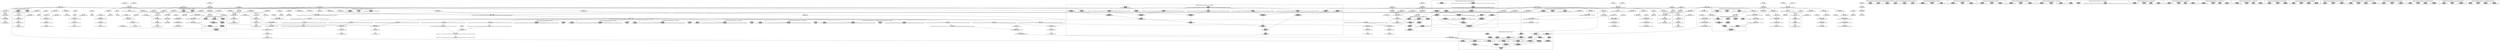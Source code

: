 digraph Document {
  node [shape=box,fixedsize=shape fontsize=10]
  1 [label="Name: Infinity\n(type (alias Infinity (struct Infinity)))", fillcolor=grey];
  2 [label="FunOverload: apply\n(fun 'apply' () (alias Infinity))", fillcolor=grey];
  3 [label="FunNode: apply\n(fun 'apply' () (alias Infinity))", fillcolor=grey];
  4 [label="Ref: Infinity\n(type (alias Infinity (struct Infinity)))", fillcolor=grey];
  5 [label="Name: apply\n(fun 'apply' () (alias Infinity))", fillcolor=grey];
  6 [label="FunOverload: is\n(fun 'is' ((alias Infinity)) (alias boolean))", fillcolor=grey];
  7 [label="FunNode: is\n(fun 'is' ((alias Infinity)) (alias boolean))", fillcolor=grey];
  8 [label="Ref: Infinity\n(type (alias Infinity (struct Infinity)))", fillcolor=grey];
  9 [label="Name: a\n(type (alias Infinity (struct Infinity)))", fillcolor=grey];
  10 [label="Ref: boolean\n(type (alias boolean (native boolean)))", fillcolor=grey];
  11 [label="Name: is\n(fun 'is' ((alias Infinity)) (alias boolean))", fillcolor=grey];
  12 [label="FunOverload: ==\n(fun '==' ((alias Infinity) (alias ref)) (alias boolean))", fillcolor=grey];
  13 [label="FunNode: ==\n(fun '==' ((alias Infinity) (alias ref)) (alias boolean))", fillcolor=grey];
  14 [label="Ref: Infinity\n(type (alias Infinity (struct Infinity)))", fillcolor=grey];
  15 [label="Name: a\n(alias Infinity (struct Infinity))", fillcolor=grey];
  16 [label="Ref: ref\n(type (alias ref (ref ?)))", fillcolor=grey];
  17 [label="Name: b\n(alias ref (ref ?))", fillcolor=grey];
  18 [label="Ref: boolean\n(type (alias boolean (native boolean)))", fillcolor=grey];
  19 [label="Name: ==\n(fun '==' ((alias Infinity) (alias ref)) (alias boolean))", fillcolor=grey];
  20 [label="FunOverload: !=\n(fun '!=' ((alias Infinity) (alias ref)) (alias boolean))", fillcolor=grey];
  21 [label="FunNode: !=\n(fun '!=' ((alias Infinity) (alias ref)) (alias boolean))", fillcolor=grey];
  22 [label="Ref: Infinity\n(type (alias Infinity (struct Infinity)))", fillcolor=grey];
  23 [label="Name: a\n(alias Infinity (struct Infinity))", fillcolor=grey];
  24 [label="Ref: ref\n(type (alias ref (ref ?)))", fillcolor=grey];
  25 [label="Name: b\n(alias ref (ref ?))", fillcolor=grey];
  26 [label="Ref: boolean\n(type (alias boolean (native boolean)))", fillcolor=grey];
  27 [label="Name: !=\n(fun '!=' ((alias Infinity) (alias ref)) (alias boolean))", fillcolor=grey];
  28 [label="Name: NDet\n(type (alias NDet (struct NDet)))", fillcolor=grey];
  29 [label="FunOverload: apply\n(fun 'apply' () (alias NDet))", fillcolor=grey];
  30 [label="FunNode: apply\n(fun 'apply' () (alias NDet))", fillcolor=grey];
  31 [label="Ref: NDet\n(type (alias NDet (struct NDet)))", fillcolor=grey];
  32 [label="Name: apply\n(fun 'apply' () (alias NDet))", fillcolor=grey];
  33 [label="FunOverload: is\n(fun 'is' ((alias NDet)) (alias boolean))", fillcolor=grey];
  34 [label="FunNode: is\n(fun 'is' ((alias NDet)) (alias boolean))", fillcolor=grey];
  35 [label="Ref: NDet\n(type (alias NDet (struct NDet)))", fillcolor=grey];
  36 [label="Name: a\n(type (alias NDet (struct NDet)))", fillcolor=grey];
  37 [label="Ref: boolean\n(type (alias boolean (native boolean)))", fillcolor=grey];
  38 [label="Name: is\n(fun 'is' ((alias NDet)) (alias boolean))", fillcolor=grey];
  39 [label="FunOverload: ==\n(fun '==' ((alias NDet) (alias ref)) (alias boolean))", fillcolor=grey];
  40 [label="FunNode: ==\n(fun '==' ((alias NDet) (alias ref)) (alias boolean))", fillcolor=grey];
  41 [label="Ref: NDet\n(type (alias NDet (struct NDet)))", fillcolor=grey];
  42 [label="Name: a\n(alias NDet (struct NDet))", fillcolor=grey];
  43 [label="Ref: ref\n(type (alias ref (ref ?)))", fillcolor=grey];
  44 [label="Name: b\n(alias ref (ref ?))", fillcolor=grey];
  45 [label="Ref: boolean\n(type (alias boolean (native boolean)))", fillcolor=grey];
  46 [label="Name: ==\n(fun '==' ((alias NDet) (alias ref)) (alias boolean))", fillcolor=grey];
  47 [label="FunOverload: !=\n(fun '!=' ((alias NDet) (alias ref)) (alias boolean))", fillcolor=grey];
  48 [label="FunNode: !=\n(fun '!=' ((alias NDet) (alias ref)) (alias boolean))", fillcolor=grey];
  49 [label="Ref: NDet\n(type (alias NDet (struct NDet)))", fillcolor=grey];
  50 [label="Name: a\n(alias NDet (struct NDet))", fillcolor=grey];
  51 [label="Ref: ref\n(type (alias ref (ref ?)))", fillcolor=grey];
  52 [label="Name: b\n(alias ref (ref ?))", fillcolor=grey];
  53 [label="Ref: boolean\n(type (alias boolean (native boolean)))", fillcolor=grey];
  54 [label="Name: !=\n(fun '!=' ((alias NDet) (alias ref)) (alias boolean))", fillcolor=grey];
  55 [label="Name: Real\n(type (alias Real (struct Real)))", fillcolor=grey];
  56 [label="FunOverload: sizeOf\n(fun 'sizeOf' () (alias i32))", fillcolor=grey];
  57 [label="FunNode: sizeOf\n(fun 'sizeOf' () (alias i32))", fillcolor=grey];
  58 [label="Ref: i32\n(type (alias i32 (native i32)))", fillcolor=grey];
  59 [label="Name: sizeOf\n(fun 'sizeOf' () (alias i32))", fillcolor=grey];
  60 [label="FunOverload: apply\n(fun 'apply' ((alias f32)) (alias Real))", fillcolor=grey];
  61 [label="FunNode: apply\n(fun 'apply' ((alias f32)) (alias Real))", fillcolor=grey];
  62 [label="Ref: f32\n(type (alias f32 (native f32)))", fillcolor=grey];
  63 [label="Name: number\n(alias f32 (native f32))", fillcolor=grey];
  64 [label="Ref: Real\n(type (alias Real (struct Real)))", fillcolor=grey];
  65 [label="Name: apply\n(fun 'apply' ((alias f32)) (alias Real))", fillcolor=grey];
  66 [label="FunOverload: fromPointer\n(fun 'fromPointer' ((union (alias i32) (alias u32))) (alias Real))", fillcolor=grey];
  67 [label="FunNode: fromPointer\n(fun 'fromPointer' ((union (alias i32) (alias u32))) (alias Real))", fillcolor=grey];
  68 [label="UnionTypeNode\n(type (union (alias i32 (native i32)) (alias u32 (native u32))))", fillcolor=grey];
  69 [label="Ref: i32\n(type (alias i32 (native i32)))", fillcolor=grey];
  70 [label="Ref: u32\n(type (alias u32 (native u32)))", fillcolor=grey];
  71 [label="Name: ptr\n(type (union (alias i32 (native i32)) (alias u32 (native u32))))", fillcolor=grey];
  72 [label="Ref: Real\n(type (alias Real (struct Real)))", fillcolor=grey];
  73 [label="Name: fromPointer\n(fun 'fromPointer' ((union (alias i32) (alias u32))) (alias Real))", fillcolor=grey];
  74 [label="FunOverload: get_number\n(fun 'get_number' ((alias Real)) (alias f32))", fillcolor=grey];
  75 [label="FunNode: get_number\n(fun 'get_number' ((alias Real)) (alias f32))", fillcolor=grey];
  76 [label="Ref: Real\n(type (alias Real (struct Real)))", fillcolor=grey];
  77 [label="Name: target\n(alias Real (struct Real))", fillcolor=grey];
  78 [label="Ref: f32\n(type (alias f32 (native f32)))", fillcolor=grey];
  79 [label="Name: get_number\n(fun 'get_number' ((alias Real)) (alias f32))", fillcolor=grey];
  80 [label="FunOverload: set_number\n(fun 'set_number' ((alias Real) (alias f32)) (alias void))", fillcolor=grey];
  81 [label="FunNode: set_number\n(fun 'set_number' ((alias Real) (alias f32)) (alias void))", fillcolor=grey];
  82 [label="Ref: Real\n(type (alias Real (struct Real)))", fillcolor=grey];
  83 [label="Name: target\n(alias Real (struct Real))", fillcolor=grey];
  84 [label="Ref: f32\n(type (alias f32 (native f32)))", fillcolor=grey];
  85 [label="Name: value\n(alias f32 (native f32))", fillcolor=grey];
  86 [label="Ref: void\n(type (alias void (void)))", fillcolor=grey];
  87 [label="Name: set_number\n(fun 'set_number' ((alias Real) (alias f32)) (alias void))", fillcolor=grey];
  88 [label="FunOverload: is\n(fun 'is' ((alias Real)) (alias boolean))", fillcolor=grey];
  89 [label="FunNode: is\n(fun 'is' ((alias Real)) (alias boolean))", fillcolor=grey];
  90 [label="Ref: Real\n(type (alias Real (struct Real)))", fillcolor=grey];
  91 [label="Name: a\n(type (alias Real (struct Real)))", fillcolor=grey];
  92 [label="Ref: boolean\n(type (alias boolean (native boolean)))", fillcolor=grey];
  93 [label="Name: is\n(fun 'is' ((alias Real)) (alias boolean))", fillcolor=grey];
  94 [label="Name: Natural\n(type (alias Natural (struct Natural)))", fillcolor=grey];
  95 [label="FunOverload: sizeOf\n(fun 'sizeOf' () (alias i32))", fillcolor=grey];
  96 [label="FunNode: sizeOf\n(fun 'sizeOf' () (alias i32))", fillcolor=grey];
  97 [label="Ref: i32\n(type (alias i32 (native i32)))", fillcolor=grey];
  98 [label="Name: sizeOf\n(fun 'sizeOf' () (alias i32))", fillcolor=grey];
  99 [label="FunOverload: apply\n(fun 'apply' ((alias i32)) (alias Natural))", fillcolor=grey];
  100 [label="FunNode: apply\n(fun 'apply' ((alias i32)) (alias Natural))", fillcolor=grey];
  101 [label="Ref: i32\n(type (alias i32 (native i32)))", fillcolor=grey];
  102 [label="Name: number\n(alias i32 (native i32))", fillcolor=grey];
  103 [label="Ref: Natural\n(type (alias Natural (struct Natural)))", fillcolor=grey];
  104 [label="Name: apply\n(fun 'apply' ((alias i32)) (alias Natural))", fillcolor=grey];
  105 [label="FunOverload: fromPointer\n(fun 'fromPointer' ((union (alias i32) (alias u32))) (alias Natural))", fillcolor=grey];
  106 [label="FunNode: fromPointer\n(fun 'fromPointer' ((union (alias i32) (alias u32))) (alias Natural))", fillcolor=grey];
  107 [label="UnionTypeNode\n(type (union (alias i32 (native i32)) (alias u32 (native u32))))", fillcolor=grey];
  108 [label="Ref: i32\n(type (alias i32 (native i32)))", fillcolor=grey];
  109 [label="Ref: u32\n(type (alias u32 (native u32)))", fillcolor=grey];
  110 [label="Name: ptr\n(type (union (alias i32 (native i32)) (alias u32 (native u32))))", fillcolor=grey];
  111 [label="Ref: Natural\n(type (alias Natural (struct Natural)))", fillcolor=grey];
  112 [label="Name: fromPointer\n(fun 'fromPointer' ((union (alias i32) (alias u32))) (alias Natural))", fillcolor=grey];
  113 [label="FunOverload: get_number\n(fun 'get_number' ((alias Natural)) (alias i32))", fillcolor=grey];
  114 [label="FunNode: get_number\n(fun 'get_number' ((alias Natural)) (alias i32))", fillcolor=grey];
  115 [label="Ref: Natural\n(type (alias Natural (struct Natural)))", fillcolor=grey];
  116 [label="Name: target\n(alias Natural (struct Natural))", fillcolor=grey];
  117 [label="Ref: i32\n(type (alias i32 (native i32)))", fillcolor=grey];
  118 [label="Name: get_number\n(fun 'get_number' ((alias Natural)) (alias i32))", fillcolor=grey];
  119 [label="FunOverload: set_number\n(fun 'set_number' ((alias Natural) (alias i32)) (alias void))", fillcolor=grey];
  120 [label="FunNode: set_number\n(fun 'set_number' ((alias Natural) (alias i32)) (alias void))", fillcolor=grey];
  121 [label="Ref: Natural\n(type (alias Natural (struct Natural)))", fillcolor=grey];
  122 [label="Name: target\n(alias Natural (struct Natural))", fillcolor=grey];
  123 [label="Ref: i32\n(type (alias i32 (native i32)))", fillcolor=grey];
  124 [label="Name: value\n(alias i32 (native i32))", fillcolor=grey];
  125 [label="Ref: void\n(type (alias void (void)))", fillcolor=grey];
  126 [label="Name: set_number\n(fun 'set_number' ((alias Natural) (alias i32)) (alias void))", fillcolor=grey];
  127 [label="FunOverload: is\n(fun 'is' ((alias Natural)) (alias boolean))", fillcolor=grey];
  128 [label="FunNode: is\n(fun 'is' ((alias Natural)) (alias boolean))", fillcolor=grey];
  129 [label="Ref: Natural\n(type (alias Natural (struct Natural)))", fillcolor=grey];
  130 [label="Name: a\n(type (alias Natural (struct Natural)))", fillcolor=grey];
  131 [label="Ref: boolean\n(type (alias boolean (native boolean)))", fillcolor=grey];
  132 [label="Name: is\n(fun 'is' ((alias Natural)) (alias boolean))", fillcolor=grey];
  133 [label="Name: Complex\n(type (alias Complex (struct Complex)))", fillcolor=grey];
  134 [label="FunOverload: sizeOf\n(fun 'sizeOf' () (alias i32))", fillcolor=grey];
  135 [label="FunNode: sizeOf\n(fun 'sizeOf' () (alias i32))", fillcolor=grey];
  136 [label="Ref: i32\n(type (alias i32 (native i32)))", fillcolor=grey];
  137 [label="Name: sizeOf\n(fun 'sizeOf' () (alias i32))", fillcolor=grey];
  138 [label="FunOverload: apply\n(fun 'apply' ((alias f32) (alias f32)) (alias Complex))", fillcolor=grey];
  139 [label="FunNode: apply\n(fun 'apply' ((alias f32) (alias f32)) (alias Complex))", fillcolor=grey];
  140 [label="Ref: f32\n(type (alias f32 (native f32)))", fillcolor=grey];
  141 [label="Name: real\n(alias f32 (native f32))", fillcolor=grey];
  142 [label="Ref: f32\n(type (alias f32 (native f32)))", fillcolor=grey];
  143 [label="Name: imaginary\n(alias f32 (native f32))", fillcolor=grey];
  144 [label="Ref: Complex\n(type (alias Complex (struct Complex)))", fillcolor=grey];
  145 [label="Name: apply\n(fun 'apply' ((alias f32) (alias f32)) (alias Complex))", fillcolor=grey];
  146 [label="FunOverload: fromPointer\n(fun 'fromPointer' ((union (alias i32) (alias u32))) (alias Complex))", fillcolor=grey];
  147 [label="FunNode: fromPointer\n(fun 'fromPointer' ((union (alias i32) (alias u32))) (alias Complex))", fillcolor=grey];
  148 [label="UnionTypeNode\n(type (union (alias i32 (native i32)) (alias u32 (native u32))))", fillcolor=grey];
  149 [label="Ref: i32\n(type (alias i32 (native i32)))", fillcolor=grey];
  150 [label="Ref: u32\n(type (alias u32 (native u32)))", fillcolor=grey];
  151 [label="Name: ptr\n(type (union (alias i32 (native i32)) (alias u32 (native u32))))", fillcolor=grey];
  152 [label="Ref: Complex\n(type (alias Complex (struct Complex)))", fillcolor=grey];
  153 [label="Name: fromPointer\n(fun 'fromPointer' ((union (alias i32) (alias u32))) (alias Complex))", fillcolor=grey];
  154 [label="FunOverload: get_real\n(fun 'get_real' ((alias Complex)) (alias f32))", fillcolor=grey];
  155 [label="FunNode: get_real\n(fun 'get_real' ((alias Complex)) (alias f32))", fillcolor=grey];
  156 [label="Ref: Complex\n(type (alias Complex (struct Complex)))", fillcolor=grey];
  157 [label="Name: target\n(alias Complex (struct Complex))", fillcolor=grey];
  158 [label="Ref: f32\n(type (alias f32 (native f32)))", fillcolor=grey];
  159 [label="Name: get_real\n(fun 'get_real' ((alias Complex)) (alias f32))", fillcolor=grey];
  160 [label="FunOverload: set_real\n(fun 'set_real' ((alias Complex) (alias f32)) (alias void))", fillcolor=grey];
  161 [label="FunNode: set_real\n(fun 'set_real' ((alias Complex) (alias f32)) (alias void))", fillcolor=grey];
  162 [label="Ref: Complex\n(type (alias Complex (struct Complex)))", fillcolor=grey];
  163 [label="Name: target\n(alias Complex (struct Complex))", fillcolor=grey];
  164 [label="Ref: f32\n(type (alias f32 (native f32)))", fillcolor=grey];
  165 [label="Name: value\n(alias f32 (native f32))", fillcolor=grey];
  166 [label="Ref: void\n(type (alias void (void)))", fillcolor=grey];
  167 [label="Name: set_real\n(fun 'set_real' ((alias Complex) (alias f32)) (alias void))", fillcolor=grey];
  168 [label="FunOverload: get_imaginary\n(fun 'get_imaginary' ((alias Complex)) (alias f32))", fillcolor=grey];
  169 [label="FunNode: get_imaginary\n(fun 'get_imaginary' ((alias Complex)) (alias f32))", fillcolor=grey];
  170 [label="Ref: Complex\n(type (alias Complex (struct Complex)))", fillcolor=grey];
  171 [label="Name: target\n(alias Complex (struct Complex))", fillcolor=grey];
  172 [label="Ref: f32\n(type (alias f32 (native f32)))", fillcolor=grey];
  173 [label="Name: get_imaginary\n(fun 'get_imaginary' ((alias Complex)) (alias f32))", fillcolor=grey];
  174 [label="FunOverload: set_imaginary\n(fun 'set_imaginary' ((alias Complex) (alias f32)) (alias void))", fillcolor=grey];
  175 [label="FunNode: set_imaginary\n(fun 'set_imaginary' ((alias Complex) (alias f32)) (alias void))", fillcolor=grey];
  176 [label="Ref: Complex\n(type (alias Complex (struct Complex)))", fillcolor=grey];
  177 [label="Name: target\n(alias Complex (struct Complex))", fillcolor=grey];
  178 [label="Ref: f32\n(type (alias f32 (native f32)))", fillcolor=grey];
  179 [label="Name: value\n(alias f32 (native f32))", fillcolor=grey];
  180 [label="Ref: void\n(type (alias void (void)))", fillcolor=grey];
  181 [label="Name: set_imaginary\n(fun 'set_imaginary' ((alias Complex) (alias f32)) (alias void))", fillcolor=grey];
  182 [label="FunOverload: is\n(fun 'is' ((alias Complex)) (alias boolean))", fillcolor=grey];
  183 [label="FunNode: is\n(fun 'is' ((alias Complex)) (alias boolean))", fillcolor=grey];
  184 [label="Ref: Complex\n(type (alias Complex (struct Complex)))", fillcolor=grey];
  185 [label="Name: a\n(type (alias Complex (struct Complex)))", fillcolor=grey];
  186 [label="Ref: boolean\n(type (alias boolean (native boolean)))", fillcolor=grey];
  187 [label="Name: is\n(fun 'is' ((alias Complex)) (alias boolean))", fillcolor=grey];
  188 [label="Name: Number\n(type (alias Number (union (alias Infinity (struct Infinity)) (alias NDet (struct NDet)) (alias Real (struct Real)) (alias Natural (struct Natural)) (alias Complex (struct Complex)))))", fillcolor=grey];
  189 [label="UnionTypeNode\n(type (union (alias Infinity (struct Infinity)) (alias NDet (struct NDet)) (alias Real (struct Real)) (alias Natural (struct Natural)) (alias Complex (struct Complex))))", fillcolor=grey];
  190 [label="Ref: Infinity\n(type (alias Infinity (struct Infinity)))", fillcolor=grey];
  191 [label="Ref: NDet\n(type (alias NDet (struct NDet)))", fillcolor=grey];
  192 [label="Ref: Real\n(type (alias Real (struct Real)))", fillcolor=grey];
  193 [label="Ref: Natural\n(type (alias Natural (struct Natural)))", fillcolor=grey];
  194 [label="Ref: Complex\n(type (alias Complex (struct Complex)))", fillcolor=grey];
  195 [label="FunOverload: is\n(fun 'is' ((alias Number)) (alias boolean))", fillcolor=grey];
  196 [label="FunNode: is\n(fun 'is' ((alias Number)) (alias boolean))", fillcolor=grey];
  197 [label="Ref: Number\n(type (alias Number (union (alias Infinity (struct Infinity)) (alias NDet (struct NDet)) (alias Real (struct Real)) (alias Natural (struct Natural)) (alias Complex (struct Complex)))))", fillcolor=grey];
  198 [label="Name: a\n(type (alias Number (union (alias Infinity (struct Infinity)) (alias NDet (struct NDet)) (alias Real (struct Real)) (alias Natural (struct Natural)) (alias Complex (struct Complex)))))", fillcolor=grey];
  199 [label="Ref: boolean\n(type (alias boolean (native boolean)))", fillcolor=grey];
  200 [label="Name: is\n(fun 'is' ((alias Number)) (alias boolean))", fillcolor=grey];
  201 [label="FunOverload: as\n(fun 'as' ((alias Infinity)) (alias Number))", fillcolor=grey];
  202 [label="FunNode: as\n(fun 'as' ((alias Infinity)) (alias Number))", fillcolor=grey];
  203 [label="Ref: Infinity\n(type (alias Infinity (struct Infinity)))", fillcolor=grey];
  204 [label="Name: a\n(alias Infinity (struct Infinity))", fillcolor=grey];
  205 [label="Ref: Number\n(type (alias Number (union (alias Infinity (struct Infinity)) (alias NDet (struct NDet)) (alias Real (struct Real)) (alias Natural (struct Natural)) (alias Complex (struct Complex)))))", fillcolor=grey];
  206 [label="Name: as\n(fun 'as' ((alias Infinity)) (alias Number))", fillcolor=grey];
  207 [label="FunOverload: as\n(fun 'as' ((alias NDet)) (alias Number))", fillcolor=grey];
  208 [label="FunNode: as\n(fun 'as' ((alias NDet)) (alias Number))", fillcolor=grey];
  209 [label="Ref: NDet\n(type (alias NDet (struct NDet)))", fillcolor=grey];
  210 [label="Name: a\n(alias NDet (struct NDet))", fillcolor=grey];
  211 [label="Ref: Number\n(type (alias Number (union (alias Infinity (struct Infinity)) (alias NDet (struct NDet)) (alias Real (struct Real)) (alias Natural (struct Natural)) (alias Complex (struct Complex)))))", fillcolor=grey];
  212 [label="Name: as\n(fun 'as' ((alias NDet)) (alias Number))", fillcolor=grey];
  213 [label="FunOverload: as\n(fun 'as' ((alias Real)) (alias Number))", fillcolor=grey];
  214 [label="FunNode: as\n(fun 'as' ((alias Real)) (alias Number))", fillcolor=grey];
  215 [label="Ref: Real\n(type (alias Real (struct Real)))", fillcolor=grey];
  216 [label="Name: a\n(alias Real (struct Real))", fillcolor=grey];
  217 [label="Ref: Number\n(type (alias Number (union (alias Infinity (struct Infinity)) (alias NDet (struct NDet)) (alias Real (struct Real)) (alias Natural (struct Natural)) (alias Complex (struct Complex)))))", fillcolor=grey];
  218 [label="Name: as\n(fun 'as' ((alias Real)) (alias Number))", fillcolor=grey];
  219 [label="FunOverload: as\n(fun 'as' ((alias Natural)) (alias Number))", fillcolor=grey];
  220 [label="FunNode: as\n(fun 'as' ((alias Natural)) (alias Number))", fillcolor=grey];
  221 [label="Ref: Natural\n(type (alias Natural (struct Natural)))", fillcolor=grey];
  222 [label="Name: a\n(alias Natural (struct Natural))", fillcolor=grey];
  223 [label="Ref: Number\n(type (alias Number (union (alias Infinity (struct Infinity)) (alias NDet (struct NDet)) (alias Real (struct Real)) (alias Natural (struct Natural)) (alias Complex (struct Complex)))))", fillcolor=grey];
  224 [label="Name: as\n(fun 'as' ((alias Natural)) (alias Number))", fillcolor=grey];
  225 [label="FunOverload: as\n(fun 'as' ((alias Complex)) (alias Number))", fillcolor=grey];
  226 [label="FunNode: as\n(fun 'as' ((alias Complex)) (alias Number))", fillcolor=grey];
  227 [label="Ref: Complex\n(type (alias Complex (struct Complex)))", fillcolor=grey];
  228 [label="Name: a\n(alias Complex (struct Complex))", fillcolor=grey];
  229 [label="Ref: Number\n(type (alias Number (union (alias Infinity (struct Infinity)) (alias NDet (struct NDet)) (alias Real (struct Real)) (alias Natural (struct Natural)) (alias Complex (struct Complex)))))", fillcolor=grey];
  230 [label="Name: as\n(fun 'as' ((alias Complex)) (alias Number))", fillcolor=grey];
  231 [label="FunOverload: as\n(intersection (fun 'as' ((union (alias Infinity) (alias NDet) (alias Real) (alias Natural) (alias Complex))) (alias Number)) (fun 'as' ((alias Number)) (alias ref)))", fillcolor=grey];
  232 [label="FunNode: as\n(fun 'as' ((union (alias Infinity) (alias NDet) (alias Real) (alias Natural) (alias Complex))) (alias Number))", fillcolor=grey];
  233 [label="UnionTypeNode\n(type (union (alias Infinity (struct Infinity)) (alias NDet (struct NDet)) (alias Real (struct Real)) (alias Natural (struct Natural)) (alias Complex (struct Complex))))", fillcolor=grey];
  234 [label="Ref: Infinity\n(type (alias Infinity (struct Infinity)))", fillcolor=grey];
  235 [label="Ref: NDet\n(type (alias NDet (struct NDet)))", fillcolor=grey];
  236 [label="Ref: Real\n(type (alias Real (struct Real)))", fillcolor=grey];
  237 [label="Ref: Natural\n(type (alias Natural (struct Natural)))", fillcolor=grey];
  238 [label="Ref: Complex\n(type (alias Complex (struct Complex)))", fillcolor=grey];
  239 [label="Name: a\n(union (alias Infinity (struct Infinity)) (alias NDet (struct NDet)) (alias Real (struct Real)) (alias Natural (struct Natural)) (alias Complex (struct Complex)))", fillcolor=grey];
  240 [label="Ref: Number\n(type (alias Number (union (alias Infinity (struct Infinity)) (alias NDet (struct NDet)) (alias Real (struct Real)) (alias Natural (struct Natural)) (alias Complex (struct Complex)))))", fillcolor=grey];
  241 [label="FunNode: as\n(fun 'as' ((alias Number)) (alias ref))", fillcolor=grey];
  242 [label="Ref: Number\n(type (alias Number (union (alias Infinity (struct Infinity)) (alias NDet (struct NDet)) (alias Real (struct Real)) (alias Natural (struct Natural)) (alias Complex (struct Complex)))))", fillcolor=grey];
  243 [label="Name: a\n(type (alias Number (union (alias Infinity (struct Infinity)) (alias NDet (struct NDet)) (alias Real (struct Real)) (alias Natural (struct Natural)) (alias Complex (struct Complex)))))", fillcolor=grey];
  244 [label="Ref: ref\n(type (alias ref (ref ?)))", fillcolor=grey];
  245 [label="Name: as\n(intersection (fun 'as' ((union (alias Infinity) (alias NDet) (alias Real) (alias Natural) (alias Complex))) (alias Number)) (fun 'as' ((alias Number)) (alias ref)))", fillcolor=grey];
  246 [label="FunOverload: isComplex\n(fun 'isComplex' ((alias Number)) (alias boolean))", fillcolor=grey];
  247 [label="FunNode: isComplex\n(fun 'isComplex' ((alias Number)) (alias boolean))", fillcolor=grey];
  248 [label="Ref: Number\n(type (alias Number (union (alias Infinity (struct Infinity)) (alias NDet (struct NDet)) (alias Real (struct Real)) (alias Natural (struct Natural)) (alias Complex (struct Complex)))))", fillcolor=grey];
  249 [label="Name: number\n(type (alias Number (union (alias Infinity (struct Infinity)) (alias NDet (struct NDet)) (alias Real (struct Real)) (alias Natural (struct Natural)) (alias Complex (struct Complex)))))", fillcolor=grey];
  250 [label="Ref: boolean\n(type (alias boolean (native boolean)))", fillcolor=grey];
  251 [label="Name: isComplex\n(fun 'isComplex' ((alias Number)) (alias boolean))", fillcolor=grey];
  252 [label="FunOverload: main\n(fun 'main' () (alias void))", fillcolor=grey];
  253 [label="FunNode: main\n(fun 'main' () (alias void))", fillcolor=grey];
  254 [label="Ref: void\n(type (alias void (void)))", fillcolor=grey];
  255 [label="Name: main\n(fun 'main' () (alias void))", fillcolor=grey];
  subgraph cluster0 {
    node [style=filled, fillcolor=grey];
    256 [label="Int: 1\n(alias i32 (native i32))", fillcolor=grey];
    257 [label="Ref: i32\n(type (alias i32 (native i32)))", fillcolor=grey];
  label = "test/fixtures/types/structTypes.ro::sizeOf()";
}
  subgraph cluster1 {
    node [style=filled, fillcolor=grey];
    258 [label="Int: 1\n(alias i32 (native i32))", fillcolor=grey];
    259 [label="Ref: i32\n(type (alias i32 (native i32)))", fillcolor=grey];
  label = "test/fixtures/types/structTypes.ro::sizeOf_3()";
}
  subgraph cluster2 {
    node [style=filled, fillcolor=grey];
    260 [label="Int: 1\n(alias i32 (native i32))", fillcolor=grey];
    261 [label="Ref: i32\n(type (alias i32 (native i32)))", fillcolor=grey];
  label = "test/fixtures/types/structTypes.ro::sizeOf_6()";
}
  subgraph cluster3 {
    node [style=filled, fillcolor=grey];
    262 [label="BlockNode\n(void)", fillcolor=grey];
    263 [label="FunctionCallNode\n(alias boolean (native boolean))", fillcolor=grey];
    264 [label="Ref: isComplex\n(fun 'isComplex' ((alias Number)) (alias boolean))", fillcolor=grey];
    265 [label="Ref: Infinity\n(alias Infinity (struct Infinity))", fillcolor=grey];
    266 [label="FunctionCallNode\n(alias boolean (native boolean))", fillcolor=grey];
    267 [label="Ref: isComplex\n(fun 'isComplex' ((alias Number)) (alias boolean))", fillcolor=grey];
    268 [label="FunctionCallNode\n(alias Real (struct Real))", fillcolor=grey];
    269 [label="MemberNode\n(fun 'apply' ((alias f32)) (alias Real))", fillcolor=grey];
    270 [label="Ref: Real\n(type (alias Real (struct Real)))", fillcolor=grey];
    271 [label="Float: 0.00000\n(alias f32 (native f32))", fillcolor=grey];
    272 [label="FunctionCallNode\n(alias boolean (native boolean))", fillcolor=grey];
    273 [label="Ref: isComplex\n(fun 'isComplex' ((alias Number)) (alias boolean))", fillcolor=grey];
    274 [label="FunctionCallNode\n(alias Natural (struct Natural))", fillcolor=grey];
    275 [label="MemberNode\n(fun 'apply' ((alias i32)) (alias Natural))", fillcolor=grey];
    276 [label="Ref: Natural\n(type (alias Natural (struct Natural)))", fillcolor=grey];
    277 [label="Int: 123\n(alias i32 (native i32))", fillcolor=grey];
    278 [label="FunctionCallNode\n(alias boolean (native boolean))", fillcolor=grey];
    279 [label="Ref: isComplex\n(fun 'isComplex' ((alias Number)) (alias boolean))", fillcolor=grey];
    280 [label="FunctionCallNode\n(alias Complex (struct Complex))", fillcolor=grey];
    281 [label="MemberNode\n(fun 'apply' ((alias f32) (alias f32)) (alias Complex))", fillcolor=grey];
    282 [label="Ref: Complex\n(type (alias Complex (struct Complex)))", fillcolor=grey];
    283 [label="Float: 0.00000\n(alias f32 (native f32))", fillcolor=grey];
    284 [label="Float: 99.10000\n(alias f32 (native f32))", fillcolor=grey];
    285 [label="Ref: void\n(type (alias void (void)))", fillcolor=grey];
    263 -> 262[taillabel="" labeldistance="1" fontname="times  italic" fontsize = 10 color="black" ];
    264 -> 263[taillabel="" labeldistance="1" fontname="times  italic" fontsize = 10 color="black" ];
    265 -> 263[taillabel="" labeldistance="1" fontname="times  italic" fontsize = 10 color="black" ];
    266 -> 262[taillabel="" labeldistance="1" fontname="times  italic" fontsize = 10 color="black" ];
    267 -> 266[taillabel="" labeldistance="1" fontname="times  italic" fontsize = 10 color="black" ];
    268 -> 266[taillabel="" labeldistance="1" fontname="times  italic" fontsize = 10 color="black" ];
    269 -> 268[taillabel="" labeldistance="1" fontname="times  italic" fontsize = 10 color="black" ];
    270 -> 269[taillabel="" labeldistance="1" fontname="times  italic" fontsize = 10 color="black" ];
    271 -> 268[taillabel="" labeldistance="1" fontname="times  italic" fontsize = 10 color="black" ];
    272 -> 262[taillabel="" labeldistance="1" fontname="times  italic" fontsize = 10 color="black" ];
    273 -> 272[taillabel="" labeldistance="1" fontname="times  italic" fontsize = 10 color="black" ];
    274 -> 272[taillabel="" labeldistance="1" fontname="times  italic" fontsize = 10 color="black" ];
    275 -> 274[taillabel="" labeldistance="1" fontname="times  italic" fontsize = 10 color="black" ];
    276 -> 275[taillabel="" labeldistance="1" fontname="times  italic" fontsize = 10 color="black" ];
    277 -> 274[taillabel="" labeldistance="1" fontname="times  italic" fontsize = 10 color="black" ];
    278 -> 262[taillabel="" labeldistance="1" fontname="times  italic" fontsize = 10 color="black" ];
    279 -> 278[taillabel="" labeldistance="1" fontname="times  italic" fontsize = 10 color="black" ];
    280 -> 278[taillabel="" labeldistance="1" fontname="times  italic" fontsize = 10 color="black" ];
    281 -> 280[taillabel="" labeldistance="1" fontname="times  italic" fontsize = 10 color="black" ];
    282 -> 281[taillabel="" labeldistance="1" fontname="times  italic" fontsize = 10 color="black" ];
    283 -> 280[taillabel="" labeldistance="1" fontname="times  italic" fontsize = 10 color="black" ];
    284 -> 280[taillabel="" labeldistance="1" fontname="times  italic" fontsize = 10 color="black" ];
  label = "test/fixtures/types/structTypes.ro::main()";
}
  subgraph cluster4 {
    node [style=filled, fillcolor=grey];
    2 -> 5[taillabel="" labeldistance="1" fontname="times  italic" fontsize = 10 color="black" ];
    3 -> 2[taillabel="" labeldistance="1" fontname="times  italic" fontsize = 10 color="black" ];
  label = "expression";
}
  subgraph cluster5 {
    node [style=filled, fillcolor=grey];
    286 [label="WasmExpressionNode\n(void)", fillcolor=grey];
    287 [label="Ref: Infinity\n(type (alias Infinity (struct Infinity)))", fillcolor=grey];
  label = "test/fixtures/types/structTypes.ro::apply()";
}
  subgraph cluster6 {
    node [style=filled, fillcolor=grey];
    60 -> 65[taillabel="" labeldistance="1" fontname="times  italic" fontsize = 10 color="black" ];
    61 -> 60[taillabel="" labeldistance="1" fontname="times  italic" fontsize = 10 color="black" ];
  label = "expression";
}
  subgraph cluster7 {
    node [style=filled, fillcolor=grey];
    288 [label="Name: number\n(alias f32 (native f32))", fillcolor=grey];
    289 [label="FunctionCallNode\n(alias Real (struct Real))", fillcolor=grey];
    290 [label="Ref: fromPointer\n(fun 'fromPointer' ((union (alias i32) (alias u32))) (alias Real))", fillcolor=grey];
    291 [label="FunctionCallNode\n(alias i32 (native i32))", fillcolor=grey];
    292 [label="Ref: system::memory::malloc\n(fun 'malloc' ((alias i32)) (alias i32))", fillcolor=grey];
    293 [label="FunctionCallNode\n(alias i32 (native i32))", fillcolor=grey];
    294 [label="Ref: sizeOf\n(fun 'sizeOf' () (alias i32))", fillcolor=grey];
    295 [label="Ref: Real\n(type (alias Real (struct Real)))", fillcolor=grey];
    290 -> 289[taillabel="" labeldistance="1" fontname="times  italic" fontsize = 10 color="black" ];
    291 -> 289[taillabel="" labeldistance="1" fontname="times  italic" fontsize = 10 color="black" ];
    292 -> 291[taillabel="" labeldistance="1" fontname="times  italic" fontsize = 10 color="black" ];
    293 -> 291[taillabel="" labeldistance="1" fontname="times  italic" fontsize = 10 color="black" ];
    294 -> 293[taillabel="" labeldistance="1" fontname="times  italic" fontsize = 10 color="black" ];
  label = "test/fixtures/types/structTypes.ro::apply_4(f32)";
}
  subgraph cluster8 {
    node [style=filled, fillcolor=grey];
    296 [label="Name: ptr\n(type (union (alias i32 (native i32)) (alias u32 (native u32))))", fillcolor=grey];
    297 [label="WasmExpressionNode\n(void)", fillcolor=grey];
    298 [label="Ref: Real\n(type (alias Real (struct Real)))", fillcolor=grey];
  label = "test/fixtures/types/structTypes.ro::fromPointer_1(i32 | u32)";
}
  subgraph cluster9 {
    node [style=filled, fillcolor=grey];
    99 -> 104[taillabel="" labeldistance="1" fontname="times  italic" fontsize = 10 color="black" ];
    100 -> 99[taillabel="" labeldistance="1" fontname="times  italic" fontsize = 10 color="black" ];
  label = "expression";
}
  subgraph cluster10 {
    node [style=filled, fillcolor=grey];
    299 [label="Name: number\n(alias i32 (native i32))", fillcolor=grey];
    300 [label="FunctionCallNode\n(alias Natural (struct Natural))", fillcolor=grey];
    301 [label="Ref: fromPointer\n(fun 'fromPointer' ((union (alias i32) (alias u32))) (alias Natural))", fillcolor=grey];
    302 [label="FunctionCallNode\n(alias i32 (native i32))", fillcolor=grey];
    303 [label="Ref: system::memory::malloc\n(fun 'malloc' ((alias i32)) (alias i32))", fillcolor=grey];
    304 [label="FunctionCallNode\n(alias i32 (native i32))", fillcolor=grey];
    305 [label="Ref: sizeOf\n(fun 'sizeOf' () (alias i32))", fillcolor=grey];
    306 [label="Ref: Natural\n(type (alias Natural (struct Natural)))", fillcolor=grey];
    301 -> 300[taillabel="" labeldistance="1" fontname="times  italic" fontsize = 10 color="black" ];
    302 -> 300[taillabel="" labeldistance="1" fontname="times  italic" fontsize = 10 color="black" ];
    303 -> 302[taillabel="" labeldistance="1" fontname="times  italic" fontsize = 10 color="black" ];
    304 -> 302[taillabel="" labeldistance="1" fontname="times  italic" fontsize = 10 color="black" ];
    305 -> 304[taillabel="" labeldistance="1" fontname="times  italic" fontsize = 10 color="black" ];
  label = "test/fixtures/types/structTypes.ro::apply_6(i32)";
}
  subgraph cluster11 {
    node [style=filled, fillcolor=grey];
    307 [label="Name: ptr\n(type (union (alias i32 (native i32)) (alias u32 (native u32))))", fillcolor=grey];
    308 [label="WasmExpressionNode\n(void)", fillcolor=grey];
    309 [label="Ref: Natural\n(type (alias Natural (struct Natural)))", fillcolor=grey];
  label = "test/fixtures/types/structTypes.ro::fromPointer_4(i32 | u32)";
}
  subgraph cluster12 {
    node [style=filled, fillcolor=grey];
    138 -> 145[taillabel="" labeldistance="1" fontname="times  italic" fontsize = 10 color="black" ];
    139 -> 138[taillabel="" labeldistance="1" fontname="times  italic" fontsize = 10 color="black" ];
  label = "expression";
}
  subgraph cluster13 {
    node [style=filled, fillcolor=grey];
    310 [label="Name: real\n(alias f32 (native f32))", fillcolor=grey];
    311 [label="Name: imaginary\n(alias f32 (native f32))", fillcolor=grey];
    312 [label="FunctionCallNode\n(alias Complex (struct Complex))", fillcolor=grey];
    313 [label="Ref: fromPointer\n(fun 'fromPointer' ((union (alias i32) (alias u32))) (alias Complex))", fillcolor=grey];
    314 [label="FunctionCallNode\n(alias i32 (native i32))", fillcolor=grey];
    315 [label="Ref: system::memory::malloc\n(fun 'malloc' ((alias i32)) (alias i32))", fillcolor=grey];
    316 [label="FunctionCallNode\n(alias i32 (native i32))", fillcolor=grey];
    317 [label="Ref: sizeOf\n(fun 'sizeOf' () (alias i32))", fillcolor=grey];
    318 [label="Ref: Complex\n(type (alias Complex (struct Complex)))", fillcolor=grey];
    313 -> 312[taillabel="" labeldistance="1" fontname="times  italic" fontsize = 10 color="black" ];
    314 -> 312[taillabel="" labeldistance="1" fontname="times  italic" fontsize = 10 color="black" ];
    315 -> 314[taillabel="" labeldistance="1" fontname="times  italic" fontsize = 10 color="black" ];
    316 -> 314[taillabel="" labeldistance="1" fontname="times  italic" fontsize = 10 color="black" ];
    317 -> 316[taillabel="" labeldistance="1" fontname="times  italic" fontsize = 10 color="black" ];
  label = "test/fixtures/types/structTypes.ro::apply_8(f32,f32)";
}
  subgraph cluster14 {
    node [style=filled, fillcolor=grey];
    319 [label="Name: ptr\n(type (union (alias i32 (native i32)) (alias u32 (native u32))))", fillcolor=grey];
    320 [label="WasmExpressionNode\n(void)", fillcolor=grey];
    321 [label="Ref: Complex\n(type (alias Complex (struct Complex)))", fillcolor=grey];
  label = "test/fixtures/types/structTypes.ro::fromPointer_7(i32 | u32)";
}
  subgraph cluster15 {
    node [style=filled, fillcolor=grey];
    322 [label="Name: a\n(type (alias Number (union (alias Infinity (struct Infinity)) (alias NDet (struct NDet)) (alias Real (struct Real)) (alias Natural (struct Natural)) (alias Complex (struct Complex)))))", fillcolor=grey];
    323 [label="BlockNode\n(alias boolean (native boolean))", fillcolor=grey];
    324 [label="BinOp: '||'\n(alias boolean (native boolean))", fillcolor=grey];
    325 [label="BinOp: '||'\n(alias boolean (native boolean))", fillcolor=grey];
    326 [label="BinOp: '||'\n(alias boolean (native boolean))", fillcolor=grey];
    327 [label="BinOp: '||'\n(alias boolean (native boolean))", fillcolor=grey];
    328 [label="IsExpressionNodeis\n(alias boolean (native boolean))", fillcolor=grey];
    329 [label="Ref: a\n(alias Number (union (alias Infinity (struct Infinity)) (alias NDet (struct NDet)) (alias Real (struct Real)) (alias Natural (struct Natural)) (alias Complex (struct Complex))))", fillcolor=grey];
    330 [label="Ref: Infinity\n(type (alias Infinity (struct Infinity)))", fillcolor=grey];
    331 [label="IsExpressionNodeis\n(alias boolean (native boolean))", fillcolor=grey];
    332 [label="Ref: a\n(alias Number (union (alias Infinity (struct Infinity)) (alias NDet (struct NDet)) (alias Real (struct Real)) (alias Natural (struct Natural)) (alias Complex (struct Complex))))", fillcolor=grey];
    333 [label="Ref: NDet\n(type (alias NDet (struct NDet)))", fillcolor=grey];
    334 [label="IsExpressionNodeis\n(alias boolean (native boolean))", fillcolor=grey];
    335 [label="Ref: a\n(alias Number (union (alias Infinity (struct Infinity)) (alias NDet (struct NDet)) (alias Real (struct Real)) (alias Natural (struct Natural)) (alias Complex (struct Complex))))", fillcolor=grey];
    336 [label="Ref: Real\n(type (alias Real (struct Real)))", fillcolor=grey];
    337 [label="IsExpressionNodeis\n(alias boolean (native boolean))", fillcolor=grey];
    338 [label="Ref: a\n(alias Number (union (alias Infinity (struct Infinity)) (alias NDet (struct NDet)) (alias Real (struct Real)) (alias Natural (struct Natural)) (alias Complex (struct Complex))))", fillcolor=grey];
    339 [label="Ref: Natural\n(type (alias Natural (struct Natural)))", fillcolor=grey];
    340 [label="IsExpressionNodeis\n(alias boolean (native boolean))", fillcolor=grey];
    341 [label="Ref: a\n(alias Number (union (alias Infinity (struct Infinity)) (alias NDet (struct NDet)) (alias Real (struct Real)) (alias Natural (struct Natural)) (alias Complex (struct Complex))))", fillcolor=grey];
    342 [label="Ref: Complex\n(type (alias Complex (struct Complex)))", fillcolor=grey];
    343 [label="Ref: boolean\n(type (alias boolean (native boolean)))", fillcolor=grey];
    322 -> 329[taillabel="" labeldistance="1" fontname="times  italic" fontsize = 10 color="black" ];
    322 -> 332[taillabel="" labeldistance="1" fontname="times  italic" fontsize = 10 color="black" ];
    322 -> 335[taillabel="" labeldistance="1" fontname="times  italic" fontsize = 10 color="black" ];
    322 -> 338[taillabel="" labeldistance="1" fontname="times  italic" fontsize = 10 color="black" ];
    322 -> 341[taillabel="" labeldistance="1" fontname="times  italic" fontsize = 10 color="black" ];
    324 -> 323[taillabel="" labeldistance="1" fontname="times  italic" fontsize = 10 color="black" ];
    325 -> 324[taillabel="" labeldistance="1" fontname="times  italic" fontsize = 10 color="black" ];
    326 -> 325[taillabel="" labeldistance="1" fontname="times  italic" fontsize = 10 color="black" ];
    327 -> 326[taillabel="" labeldistance="1" fontname="times  italic" fontsize = 10 color="black" ];
    328 -> 327[taillabel="" labeldistance="1" fontname="times  italic" fontsize = 10 color="black" ];
    329 -> 328[taillabel="" labeldistance="1" fontname="times  italic" fontsize = 10 color="black" ];
    330 -> 328[taillabel="" labeldistance="1" fontname="times  italic" fontsize = 10 color="black" ];
    331 -> 327[taillabel="" labeldistance="1" fontname="times  italic" fontsize = 10 color="black" ];
    332 -> 331[taillabel="" labeldistance="1" fontname="times  italic" fontsize = 10 color="black" ];
    333 -> 331[taillabel="" labeldistance="1" fontname="times  italic" fontsize = 10 color="black" ];
    334 -> 326[taillabel="" labeldistance="1" fontname="times  italic" fontsize = 10 color="black" ];
    335 -> 334[taillabel="" labeldistance="1" fontname="times  italic" fontsize = 10 color="black" ];
    336 -> 334[taillabel="" labeldistance="1" fontname="times  italic" fontsize = 10 color="black" ];
    337 -> 325[taillabel="" labeldistance="1" fontname="times  italic" fontsize = 10 color="black" ];
    338 -> 337[taillabel="" labeldistance="1" fontname="times  italic" fontsize = 10 color="black" ];
    339 -> 337[taillabel="" labeldistance="1" fontname="times  italic" fontsize = 10 color="black" ];
    340 -> 324[taillabel="" labeldistance="1" fontname="times  italic" fontsize = 10 color="black" ];
    341 -> 340[taillabel="" labeldistance="1" fontname="times  italic" fontsize = 10 color="black" ];
    342 -> 340[taillabel="" labeldistance="1" fontname="times  italic" fontsize = 10 color="black" ];
  label = "test/fixtures/types/structTypes.ro::is_10(Number)";
}
  subgraph cluster16 {
    node [style=filled, fillcolor=grey];
    6 -> 11[taillabel="" labeldistance="1" fontname="times  italic" fontsize = 10 color="black" ];
    7 -> 6[taillabel="" labeldistance="1" fontname="times  italic" fontsize = 10 color="black" ];
    9 -> 7[taillabel="" labeldistance="1" fontname="times  italic" fontsize = 10 color="black" ];
  label = "expression";
}
  subgraph cluster17 {
    node [style=filled, fillcolor=grey];
    344 [label="Name: a\n(type (alias Infinity (struct Infinity)))", fillcolor=grey];
    345 [label="WasmExpressionNode\n(void)", fillcolor=grey];
    346 [label="Ref: boolean\n(type (alias boolean (native boolean)))", fillcolor=grey];
  label = "test/fixtures/types/structTypes.ro::is(Infinity)";
}
  subgraph cluster18 {
    node [style=filled, fillcolor=grey];
    33 -> 38[taillabel="" labeldistance="1" fontname="times  italic" fontsize = 10 color="black" ];
    34 -> 33[taillabel="" labeldistance="1" fontname="times  italic" fontsize = 10 color="black" ];
    36 -> 34[taillabel="" labeldistance="1" fontname="times  italic" fontsize = 10 color="black" ];
  label = "expression";
}
  subgraph cluster19 {
    node [style=filled, fillcolor=grey];
    347 [label="Name: a\n(type (alias NDet (struct NDet)))", fillcolor=grey];
    348 [label="WasmExpressionNode\n(void)", fillcolor=grey];
    349 [label="Ref: boolean\n(type (alias boolean (native boolean)))", fillcolor=grey];
  label = "test/fixtures/types/structTypes.ro::is_2(NDet)";
}
  subgraph cluster20 {
    node [style=filled, fillcolor=grey];
    88 -> 93[taillabel="" labeldistance="1" fontname="times  italic" fontsize = 10 color="black" ];
    89 -> 88[taillabel="" labeldistance="1" fontname="times  italic" fontsize = 10 color="black" ];
    91 -> 89[taillabel="" labeldistance="1" fontname="times  italic" fontsize = 10 color="black" ];
  label = "expression";
}
  subgraph cluster21 {
    node [style=filled, fillcolor=grey];
    350 [label="Name: a\n(type (alias Real (struct Real)))", fillcolor=grey];
    351 [label="WasmExpressionNode\n(void)", fillcolor=grey];
    352 [label="Ref: boolean\n(type (alias boolean (native boolean)))", fillcolor=grey];
  label = "test/fixtures/types/structTypes.ro::is_4(Real)";
}
  subgraph cluster22 {
    node [style=filled, fillcolor=grey];
    127 -> 132[taillabel="" labeldistance="1" fontname="times  italic" fontsize = 10 color="black" ];
    128 -> 127[taillabel="" labeldistance="1" fontname="times  italic" fontsize = 10 color="black" ];
    130 -> 128[taillabel="" labeldistance="1" fontname="times  italic" fontsize = 10 color="black" ];
  label = "expression";
}
  subgraph cluster23 {
    node [style=filled, fillcolor=grey];
    353 [label="Name: a\n(type (alias Natural (struct Natural)))", fillcolor=grey];
    354 [label="WasmExpressionNode\n(void)", fillcolor=grey];
    355 [label="Ref: boolean\n(type (alias boolean (native boolean)))", fillcolor=grey];
  label = "test/fixtures/types/structTypes.ro::is_6(Natural)";
}
  subgraph cluster24 {
    node [style=filled, fillcolor=grey];
    182 -> 187[taillabel="" labeldistance="1" fontname="times  italic" fontsize = 10 color="black" ];
    183 -> 182[taillabel="" labeldistance="1" fontname="times  italic" fontsize = 10 color="black" ];
    185 -> 183[taillabel="" labeldistance="1" fontname="times  italic" fontsize = 10 color="black" ];
  label = "expression";
}
  subgraph cluster25 {
    node [style=filled, fillcolor=grey];
    356 [label="Name: a\n(type (alias Complex (struct Complex)))", fillcolor=grey];
    357 [label="WasmExpressionNode\n(void)", fillcolor=grey];
    358 [label="Ref: boolean\n(type (alias boolean (native boolean)))", fillcolor=grey];
  label = "test/fixtures/types/structTypes.ro::is_8(Complex)";
}
  subgraph cluster26 {
    node [style=filled, fillcolor=grey];
    359 [label="Name: a\n(type (alias Number (union (alias Infinity (struct Infinity)) (alias NDet (struct NDet)) (alias Real (struct Real)) (alias Natural (struct Natural)) (alias Complex (struct Complex)))))", fillcolor=grey];
    360 [label="WasmExpressionNode\n(void)", fillcolor=grey];
    361 [label="Ref: ref\n(type (alias ref (ref ?)))", fillcolor=grey];
  label = "test/fixtures/types/structTypes.ro::as_11(Number)";
}
  subgraph cluster27 {
    node [style=filled, fillcolor=grey];
    362 [label="Name: number\n(type (alias Number (union (alias Infinity (struct Infinity)) (alias NDet (struct NDet)) (alias Real (struct Real)) (alias Natural (struct Natural)) (alias Complex (struct Complex)))))", fillcolor=grey];
    363 [label="PatternMatcherNode\n(alias boolean (native boolean))", fillcolor=grey];
    364 [label="Ref: number\n(alias Number (union (alias Infinity (struct Infinity)) (alias NDet (struct NDet)) (alias Real (struct Real)) (alias Natural (struct Natural)) (alias Complex (struct Complex))))", fillcolor=grey];
    365 [label="MatchCaseIsNode\n(alias boolean (native boolean))", fillcolor=grey];
    366 [label="Ref: Real\n(type (alias Real (struct Real)))", fillcolor=grey];
    367 [label="BooleanLiteralfalse\n(alias boolean (native boolean))", fillcolor=grey];
    368 [label="TypeReducerNode\n(union (alias Infinity (struct Infinity)) (alias NDet (struct NDet)) (alias Real (struct Real)) (alias Natural (struct Natural)) (alias Complex (struct Complex)))", fillcolor=grey];
    369 [label="MatchCaseIsNode\n(alias boolean (native boolean))", fillcolor=grey];
    370 [label="Ref: Natural\n(type (alias Natural (struct Natural)))", fillcolor=grey];
    371 [label="BooleanLiteralfalse\n(alias boolean (native boolean))", fillcolor=grey];
    372 [label="TypeReducerNode\n(union (alias Infinity (struct Infinity)) (alias NDet (struct NDet)) (alias Natural (struct Natural)) (alias Complex (struct Complex)))", fillcolor=grey];
    373 [label="MatchDefaultNode\n(alias boolean (native boolean))", fillcolor=grey];
    374 [label="BooleanLiteralfalse\n(alias boolean (native boolean))", fillcolor=grey];
    375 [label="TypeReducerNode\n(union (alias Infinity (struct Infinity)) (alias NDet (struct NDet)) (alias Complex (struct Complex)))", fillcolor=grey];
    376 [label="Ref: boolean\n(type (alias boolean (native boolean)))", fillcolor=grey];
    362 -> 364[taillabel="" labeldistance="1" fontname="times  italic" fontsize = 10 color="black" ];
    364 -> 363[taillabel="" labeldistance="1" fontname="times  italic" fontsize = 10 color="black" ];
    364 -> 368[taillabel="" labeldistance="1" fontname="times  italic" fontsize = 10 color="black" ];
    365 -> 363[taillabel="" labeldistance="1" fontname="times  italic" fontsize = 10 color="black" ];
    366 -> 365[taillabel="" labeldistance="1" fontname="times  italic" fontsize = 10 color="black" ];
    366 -> 372[taillabel="" labeldistance="1" fontname="times  italic" fontsize = 10 color="black" ];
    367 -> 365[taillabel="" labeldistance="1" fontname="times  italic" fontsize = 10 color="black" ];
    368 -> 365[taillabel="" labeldistance="1" fontname="times  italic" fontsize = 10 color="black" ];
    368 -> 372[taillabel="" labeldistance="1" fontname="times  italic" fontsize = 10 color="black" ];
    369 -> 363[taillabel="" labeldistance="1" fontname="times  italic" fontsize = 10 color="black" ];
    370 -> 369[taillabel="" labeldistance="1" fontname="times  italic" fontsize = 10 color="black" ];
    370 -> 375[taillabel="" labeldistance="1" fontname="times  italic" fontsize = 10 color="black" ];
    371 -> 369[taillabel="" labeldistance="1" fontname="times  italic" fontsize = 10 color="black" ];
    372 -> 369[taillabel="" labeldistance="1" fontname="times  italic" fontsize = 10 color="black" ];
    372 -> 375[taillabel="" labeldistance="1" fontname="times  italic" fontsize = 10 color="black" ];
    373 -> 363[taillabel="" labeldistance="1" fontname="times  italic" fontsize = 10 color="black" ];
    374 -> 373[taillabel="" labeldistance="1" fontname="times  italic" fontsize = 10 color="black" ];
    375 -> 373[taillabel="" labeldistance="1" fontname="times  italic" fontsize = 10 color="black" ];
  label = "test/fixtures/types/structTypes.ro::isComplex(Number)";
}
  subgraph cluster28 {
    node [style=filled, fillcolor=grey];
    377 [label="WasmExpressionNode\n(void)", fillcolor=grey];
    378 [label="Ref: NDet\n(type (alias NDet (struct NDet)))", fillcolor=grey];
  label = "test/fixtures/types/structTypes.ro::apply_2()";
}
  subgraph cluster29 {
    node [style=filled, fillcolor=grey];
    379 [label="Name: a\n(alias Infinity (struct Infinity))", fillcolor=grey];
    380 [label="Name: b\n(alias ref (ref ?))", fillcolor=grey];
    381 [label="WasmExpressionNode\n(void)", fillcolor=grey];
    382 [label="Ref: boolean\n(type (alias boolean (native boolean)))", fillcolor=grey];
  label = "test/fixtures/types/structTypes.ro::==(Infinity,ref)";
}
  subgraph cluster30 {
    node [style=filled, fillcolor=grey];
    383 [label="Name: a\n(alias Infinity (struct Infinity))", fillcolor=grey];
    384 [label="Name: b\n(alias ref (ref ?))", fillcolor=grey];
    385 [label="WasmExpressionNode\n(void)", fillcolor=grey];
    386 [label="Ref: boolean\n(type (alias boolean (native boolean)))", fillcolor=grey];
  label = "test/fixtures/types/structTypes.ro::!=(Infinity,ref)";
}
  subgraph cluster31 {
    node [style=filled, fillcolor=grey];
    387 [label="Name: a\n(alias Infinity (struct Infinity))", fillcolor=grey];
    388 [label="WasmExpressionNode\n(void)", fillcolor=grey];
    389 [label="Ref: Number\n(type (alias Number (union (alias Infinity (struct Infinity)) (alias NDet (struct NDet)) (alias Real (struct Real)) (alias Natural (struct Natural)) (alias Complex (struct Complex)))))", fillcolor=grey];
  label = "test/fixtures/types/structTypes.ro::as(Infinity)";
}
  subgraph cluster32 {
    node [style=filled, fillcolor=grey];
    390 [label="Name: a\n(alias NDet (struct NDet))", fillcolor=grey];
    391 [label="Name: b\n(alias ref (ref ?))", fillcolor=grey];
    392 [label="WasmExpressionNode\n(void)", fillcolor=grey];
    393 [label="Ref: boolean\n(type (alias boolean (native boolean)))", fillcolor=grey];
  label = "test/fixtures/types/structTypes.ro::==_2(NDet,ref)";
}
  subgraph cluster33 {
    node [style=filled, fillcolor=grey];
    394 [label="Name: a\n(alias NDet (struct NDet))", fillcolor=grey];
    395 [label="Name: b\n(alias ref (ref ?))", fillcolor=grey];
    396 [label="WasmExpressionNode\n(void)", fillcolor=grey];
    397 [label="Ref: boolean\n(type (alias boolean (native boolean)))", fillcolor=grey];
  label = "test/fixtures/types/structTypes.ro::!=_2(NDet,ref)";
}
  subgraph cluster34 {
    node [style=filled, fillcolor=grey];
    398 [label="Name: a\n(alias NDet (struct NDet))", fillcolor=grey];
    399 [label="WasmExpressionNode\n(void)", fillcolor=grey];
    400 [label="Ref: Number\n(type (alias Number (union (alias Infinity (struct Infinity)) (alias NDet (struct NDet)) (alias Real (struct Real)) (alias Natural (struct Natural)) (alias Complex (struct Complex)))))", fillcolor=grey];
  label = "test/fixtures/types/structTypes.ro::as_2(NDet)";
}
  subgraph cluster35 {
    node [style=filled, fillcolor=grey];
    401 [label="Name: target\n(alias Real (struct Real))", fillcolor=grey];
    402 [label="WasmExpressionNode\n(void)", fillcolor=grey];
    403 [label="Ref: f32\n(type (alias f32 (native f32)))", fillcolor=grey];
  label = "test/fixtures/types/structTypes.ro::get_number(Real)";
}
  subgraph cluster36 {
    node [style=filled, fillcolor=grey];
    404 [label="Name: target\n(alias Real (struct Real))", fillcolor=grey];
    405 [label="Name: value\n(alias f32 (native f32))", fillcolor=grey];
    406 [label="WasmExpressionNode\n(void)", fillcolor=grey];
    407 [label="Ref: void\n(type (alias void (void)))", fillcolor=grey];
  label = "test/fixtures/types/structTypes.ro::set_number(Real,f32)";
}
  subgraph cluster37 {
    node [style=filled, fillcolor=grey];
    408 [label="Name: a\n(alias Real (struct Real))", fillcolor=grey];
    409 [label="WasmExpressionNode\n(void)", fillcolor=grey];
    410 [label="Ref: Number\n(type (alias Number (union (alias Infinity (struct Infinity)) (alias NDet (struct NDet)) (alias Real (struct Real)) (alias Natural (struct Natural)) (alias Complex (struct Complex)))))", fillcolor=grey];
  label = "test/fixtures/types/structTypes.ro::as_4(Real)";
}
  subgraph cluster38 {
    node [style=filled, fillcolor=grey];
    411 [label="Name: target\n(alias Natural (struct Natural))", fillcolor=grey];
    412 [label="WasmExpressionNode\n(void)", fillcolor=grey];
    413 [label="Ref: i32\n(type (alias i32 (native i32)))", fillcolor=grey];
  label = "test/fixtures/types/structTypes.ro::get_number_2(Natural)";
}
  subgraph cluster39 {
    node [style=filled, fillcolor=grey];
    414 [label="Name: target\n(alias Natural (struct Natural))", fillcolor=grey];
    415 [label="Name: value\n(alias i32 (native i32))", fillcolor=grey];
    416 [label="WasmExpressionNode\n(void)", fillcolor=grey];
    417 [label="Ref: void\n(type (alias void (void)))", fillcolor=grey];
  label = "test/fixtures/types/structTypes.ro::set_number_2(Natural,i32)";
}
  subgraph cluster40 {
    node [style=filled, fillcolor=grey];
    418 [label="Name: a\n(alias Natural (struct Natural))", fillcolor=grey];
    419 [label="WasmExpressionNode\n(void)", fillcolor=grey];
    420 [label="Ref: Number\n(type (alias Number (union (alias Infinity (struct Infinity)) (alias NDet (struct NDet)) (alias Real (struct Real)) (alias Natural (struct Natural)) (alias Complex (struct Complex)))))", fillcolor=grey];
  label = "test/fixtures/types/structTypes.ro::as_6(Natural)";
}
  subgraph cluster41 {
    node [style=filled, fillcolor=grey];
    421 [label="Name: target\n(alias Complex (struct Complex))", fillcolor=grey];
    422 [label="WasmExpressionNode\n(void)", fillcolor=grey];
    423 [label="Ref: f32\n(type (alias f32 (native f32)))", fillcolor=grey];
  label = "test/fixtures/types/structTypes.ro::get_real(Complex)";
}
  subgraph cluster42 {
    node [style=filled, fillcolor=grey];
    424 [label="Name: target\n(alias Complex (struct Complex))", fillcolor=grey];
    425 [label="Name: value\n(alias f32 (native f32))", fillcolor=grey];
    426 [label="WasmExpressionNode\n(void)", fillcolor=grey];
    427 [label="Ref: void\n(type (alias void (void)))", fillcolor=grey];
  label = "test/fixtures/types/structTypes.ro::set_real(Complex,f32)";
}
  subgraph cluster43 {
    node [style=filled, fillcolor=grey];
    428 [label="Name: target\n(alias Complex (struct Complex))", fillcolor=grey];
    429 [label="WasmExpressionNode\n(void)", fillcolor=grey];
    430 [label="Ref: f32\n(type (alias f32 (native f32)))", fillcolor=grey];
  label = "test/fixtures/types/structTypes.ro::get_imaginary(Complex)";
}
  subgraph cluster44 {
    node [style=filled, fillcolor=grey];
    431 [label="Name: target\n(alias Complex (struct Complex))", fillcolor=grey];
    432 [label="Name: value\n(alias f32 (native f32))", fillcolor=grey];
    433 [label="WasmExpressionNode\n(void)", fillcolor=grey];
    434 [label="Ref: void\n(type (alias void (void)))", fillcolor=grey];
  label = "test/fixtures/types/structTypes.ro::set_imaginary(Complex,f32)";
}
  subgraph cluster45 {
    node [style=filled, fillcolor=grey];
    435 [label="Name: a\n(alias Complex (struct Complex))", fillcolor=grey];
    436 [label="WasmExpressionNode\n(void)", fillcolor=grey];
    437 [label="Ref: Number\n(type (alias Number (union (alias Infinity (struct Infinity)) (alias NDet (struct NDet)) (alias Real (struct Real)) (alias Natural (struct Natural)) (alias Complex (struct Complex)))))", fillcolor=grey];
  label = "test/fixtures/types/structTypes.ro::as_8(Complex)";
}
  subgraph cluster46 {
    node [style=filled, fillcolor=grey];
    438 [label="Name: a\n(union (alias Infinity (struct Infinity)) (alias NDet (struct NDet)) (alias Real (struct Real)) (alias Natural (struct Natural)) (alias Complex (struct Complex)))", fillcolor=grey];
    439 [label="WasmExpressionNode\n(void)", fillcolor=grey];
    440 [label="Ref: Number\n(type (alias Number (union (alias Infinity (struct Infinity)) (alias NDet (struct NDet)) (alias Real (struct Real)) (alias Natural (struct Natural)) (alias Complex (struct Complex)))))", fillcolor=grey];
  label = "test/fixtures/types/structTypes.ro::as_10(Infinity | NDet | Real | Natural | Complex)";
}
  1 -> 4[taillabel="" labeldistance="1" fontname="times  italic" fontsize = 10 color="black" ];
  1 -> 8[taillabel="" labeldistance="1" fontname="times  italic" fontsize = 10 color="black" ];
  1 -> 14[taillabel="" labeldistance="1" fontname="times  italic" fontsize = 10 color="black" ];
  1 -> 22[taillabel="" labeldistance="1" fontname="times  italic" fontsize = 10 color="black" ];
  1 -> 190[taillabel="" labeldistance="1" fontname="times  italic" fontsize = 10 color="black" ];
  1 -> 203[taillabel="" labeldistance="1" fontname="times  italic" fontsize = 10 color="black" ];
  1 -> 234[taillabel="" labeldistance="1" fontname="times  italic" fontsize = 10 color="black" ];
  1 -> 265[taillabel="" labeldistance="1" fontname="times  italic" fontsize = 10 color="black" ];
  1 -> 287[taillabel="" labeldistance="1" fontname="times  italic" fontsize = 10 color="black" ];
  1 -> 330[taillabel="" labeldistance="1" fontname="times  italic" fontsize = 10 color="black" ];
  2 -> 5[taillabel="" labeldistance="1" fontname="times  italic" fontsize = 10 color="black" ];
  3 -> 2[taillabel="" labeldistance="1" fontname="times  italic" fontsize = 10 color="black" ];
  4 -> 3[taillabel="" labeldistance="1" fontname="times  italic" fontsize = 10 color="black" ];
  6 -> 11[taillabel="" labeldistance="1" fontname="times  italic" fontsize = 10 color="black" ];
  7 -> 6[taillabel="" labeldistance="1" fontname="times  italic" fontsize = 10 color="black" ];
  8 -> 9[taillabel="" labeldistance="1" fontname="times  italic" fontsize = 10 color="black" ];
  9 -> 7[taillabel="" labeldistance="1" fontname="times  italic" fontsize = 10 color="black" ];
  10 -> 7[taillabel="" labeldistance="1" fontname="times  italic" fontsize = 10 color="black" ];
  12 -> 19[taillabel="" labeldistance="1" fontname="times  italic" fontsize = 10 color="black" ];
  13 -> 12[taillabel="" labeldistance="1" fontname="times  italic" fontsize = 10 color="black" ];
  14 -> 15[taillabel="" labeldistance="1" fontname="times  italic" fontsize = 10 color="black" ];
  15 -> 13[taillabel="" labeldistance="1" fontname="times  italic" fontsize = 10 color="black" ];
  16 -> 17[taillabel="" labeldistance="1" fontname="times  italic" fontsize = 10 color="black" ];
  17 -> 13[taillabel="" labeldistance="1" fontname="times  italic" fontsize = 10 color="black" ];
  18 -> 13[taillabel="" labeldistance="1" fontname="times  italic" fontsize = 10 color="black" ];
  20 -> 27[taillabel="" labeldistance="1" fontname="times  italic" fontsize = 10 color="black" ];
  21 -> 20[taillabel="" labeldistance="1" fontname="times  italic" fontsize = 10 color="black" ];
  22 -> 23[taillabel="" labeldistance="1" fontname="times  italic" fontsize = 10 color="black" ];
  23 -> 21[taillabel="" labeldistance="1" fontname="times  italic" fontsize = 10 color="black" ];
  24 -> 25[taillabel="" labeldistance="1" fontname="times  italic" fontsize = 10 color="black" ];
  25 -> 21[taillabel="" labeldistance="1" fontname="times  italic" fontsize = 10 color="black" ];
  26 -> 21[taillabel="" labeldistance="1" fontname="times  italic" fontsize = 10 color="black" ];
  28 -> 31[taillabel="" labeldistance="1" fontname="times  italic" fontsize = 10 color="black" ];
  28 -> 35[taillabel="" labeldistance="1" fontname="times  italic" fontsize = 10 color="black" ];
  28 -> 41[taillabel="" labeldistance="1" fontname="times  italic" fontsize = 10 color="black" ];
  28 -> 49[taillabel="" labeldistance="1" fontname="times  italic" fontsize = 10 color="black" ];
  28 -> 191[taillabel="" labeldistance="1" fontname="times  italic" fontsize = 10 color="black" ];
  28 -> 209[taillabel="" labeldistance="1" fontname="times  italic" fontsize = 10 color="black" ];
  28 -> 235[taillabel="" labeldistance="1" fontname="times  italic" fontsize = 10 color="black" ];
  28 -> 333[taillabel="" labeldistance="1" fontname="times  italic" fontsize = 10 color="black" ];
  28 -> 378[taillabel="" labeldistance="1" fontname="times  italic" fontsize = 10 color="black" ];
  29 -> 32[taillabel="" labeldistance="1" fontname="times  italic" fontsize = 10 color="black" ];
  30 -> 29[taillabel="" labeldistance="1" fontname="times  italic" fontsize = 10 color="black" ];
  31 -> 30[taillabel="" labeldistance="1" fontname="times  italic" fontsize = 10 color="black" ];
  33 -> 38[taillabel="" labeldistance="1" fontname="times  italic" fontsize = 10 color="black" ];
  34 -> 33[taillabel="" labeldistance="1" fontname="times  italic" fontsize = 10 color="black" ];
  35 -> 36[taillabel="" labeldistance="1" fontname="times  italic" fontsize = 10 color="black" ];
  36 -> 34[taillabel="" labeldistance="1" fontname="times  italic" fontsize = 10 color="black" ];
  37 -> 34[taillabel="" labeldistance="1" fontname="times  italic" fontsize = 10 color="black" ];
  39 -> 46[taillabel="" labeldistance="1" fontname="times  italic" fontsize = 10 color="black" ];
  40 -> 39[taillabel="" labeldistance="1" fontname="times  italic" fontsize = 10 color="black" ];
  41 -> 42[taillabel="" labeldistance="1" fontname="times  italic" fontsize = 10 color="black" ];
  42 -> 40[taillabel="" labeldistance="1" fontname="times  italic" fontsize = 10 color="black" ];
  43 -> 44[taillabel="" labeldistance="1" fontname="times  italic" fontsize = 10 color="black" ];
  44 -> 40[taillabel="" labeldistance="1" fontname="times  italic" fontsize = 10 color="black" ];
  45 -> 40[taillabel="" labeldistance="1" fontname="times  italic" fontsize = 10 color="black" ];
  47 -> 54[taillabel="" labeldistance="1" fontname="times  italic" fontsize = 10 color="black" ];
  48 -> 47[taillabel="" labeldistance="1" fontname="times  italic" fontsize = 10 color="black" ];
  49 -> 50[taillabel="" labeldistance="1" fontname="times  italic" fontsize = 10 color="black" ];
  50 -> 48[taillabel="" labeldistance="1" fontname="times  italic" fontsize = 10 color="black" ];
  51 -> 52[taillabel="" labeldistance="1" fontname="times  italic" fontsize = 10 color="black" ];
  52 -> 48[taillabel="" labeldistance="1" fontname="times  italic" fontsize = 10 color="black" ];
  53 -> 48[taillabel="" labeldistance="1" fontname="times  italic" fontsize = 10 color="black" ];
  55 -> 64[taillabel="" labeldistance="1" fontname="times  italic" fontsize = 10 color="black" ];
  55 -> 72[taillabel="" labeldistance="1" fontname="times  italic" fontsize = 10 color="black" ];
  55 -> 76[taillabel="" labeldistance="1" fontname="times  italic" fontsize = 10 color="black" ];
  55 -> 82[taillabel="" labeldistance="1" fontname="times  italic" fontsize = 10 color="black" ];
  55 -> 90[taillabel="" labeldistance="1" fontname="times  italic" fontsize = 10 color="black" ];
  55 -> 192[taillabel="" labeldistance="1" fontname="times  italic" fontsize = 10 color="black" ];
  55 -> 215[taillabel="" labeldistance="1" fontname="times  italic" fontsize = 10 color="black" ];
  55 -> 236[taillabel="" labeldistance="1" fontname="times  italic" fontsize = 10 color="black" ];
  55 -> 270[taillabel="" labeldistance="1" fontname="times  italic" fontsize = 10 color="black" ];
  55 -> 295[taillabel="" labeldistance="1" fontname="times  italic" fontsize = 10 color="black" ];
  55 -> 298[taillabel="" labeldistance="1" fontname="times  italic" fontsize = 10 color="black" ];
  55 -> 336[taillabel="" labeldistance="1" fontname="times  italic" fontsize = 10 color="black" ];
  55 -> 366[taillabel="" labeldistance="1" fontname="times  italic" fontsize = 10 color="black" ];
  56 -> 59[taillabel="" labeldistance="1" fontname="times  italic" fontsize = 10 color="black" ];
  57 -> 56[taillabel="" labeldistance="1" fontname="times  italic" fontsize = 10 color="black" ];
  58 -> 57[taillabel="" labeldistance="1" fontname="times  italic" fontsize = 10 color="black" ];
  59 -> 294[taillabel="" labeldistance="1" fontname="times  italic" fontsize = 10 color="black" ];
  60 -> 65[taillabel="" labeldistance="1" fontname="times  italic" fontsize = 10 color="black" ];
  61 -> 60[taillabel="" labeldistance="1" fontname="times  italic" fontsize = 10 color="black" ];
  62 -> 63[taillabel="" labeldistance="1" fontname="times  italic" fontsize = 10 color="black" ];
  63 -> 61[taillabel="" labeldistance="1" fontname="times  italic" fontsize = 10 color="black" ];
  64 -> 61[taillabel="" labeldistance="1" fontname="times  italic" fontsize = 10 color="black" ];
  66 -> 73[taillabel="" labeldistance="1" fontname="times  italic" fontsize = 10 color="black" ];
  67 -> 66[taillabel="" labeldistance="1" fontname="times  italic" fontsize = 10 color="black" ];
  68 -> 71[taillabel="" labeldistance="1" fontname="times  italic" fontsize = 10 color="black" ];
  69 -> 68[taillabel="" labeldistance="1" fontname="times  italic" fontsize = 10 color="black" ];
  70 -> 68[taillabel="" labeldistance="1" fontname="times  italic" fontsize = 10 color="black" ];
  71 -> 67[taillabel="" labeldistance="1" fontname="times  italic" fontsize = 10 color="black" ];
  72 -> 67[taillabel="" labeldistance="1" fontname="times  italic" fontsize = 10 color="black" ];
  73 -> 290[taillabel="" labeldistance="1" fontname="times  italic" fontsize = 10 color="black" ];
  74 -> 79[taillabel="" labeldistance="1" fontname="times  italic" fontsize = 10 color="black" ];
  75 -> 74[taillabel="" labeldistance="1" fontname="times  italic" fontsize = 10 color="black" ];
  76 -> 77[taillabel="" labeldistance="1" fontname="times  italic" fontsize = 10 color="black" ];
  77 -> 75[taillabel="" labeldistance="1" fontname="times  italic" fontsize = 10 color="black" ];
  78 -> 75[taillabel="" labeldistance="1" fontname="times  italic" fontsize = 10 color="black" ];
  80 -> 87[taillabel="" labeldistance="1" fontname="times  italic" fontsize = 10 color="black" ];
  81 -> 80[taillabel="" labeldistance="1" fontname="times  italic" fontsize = 10 color="black" ];
  82 -> 83[taillabel="" labeldistance="1" fontname="times  italic" fontsize = 10 color="black" ];
  83 -> 81[taillabel="" labeldistance="1" fontname="times  italic" fontsize = 10 color="black" ];
  84 -> 85[taillabel="" labeldistance="1" fontname="times  italic" fontsize = 10 color="black" ];
  85 -> 81[taillabel="" labeldistance="1" fontname="times  italic" fontsize = 10 color="black" ];
  86 -> 81[taillabel="" labeldistance="1" fontname="times  italic" fontsize = 10 color="black" ];
  88 -> 93[taillabel="" labeldistance="1" fontname="times  italic" fontsize = 10 color="black" ];
  89 -> 88[taillabel="" labeldistance="1" fontname="times  italic" fontsize = 10 color="black" ];
  90 -> 91[taillabel="" labeldistance="1" fontname="times  italic" fontsize = 10 color="black" ];
  91 -> 89[taillabel="" labeldistance="1" fontname="times  italic" fontsize = 10 color="black" ];
  92 -> 89[taillabel="" labeldistance="1" fontname="times  italic" fontsize = 10 color="black" ];
  94 -> 103[taillabel="" labeldistance="1" fontname="times  italic" fontsize = 10 color="black" ];
  94 -> 111[taillabel="" labeldistance="1" fontname="times  italic" fontsize = 10 color="black" ];
  94 -> 115[taillabel="" labeldistance="1" fontname="times  italic" fontsize = 10 color="black" ];
  94 -> 121[taillabel="" labeldistance="1" fontname="times  italic" fontsize = 10 color="black" ];
  94 -> 129[taillabel="" labeldistance="1" fontname="times  italic" fontsize = 10 color="black" ];
  94 -> 193[taillabel="" labeldistance="1" fontname="times  italic" fontsize = 10 color="black" ];
  94 -> 221[taillabel="" labeldistance="1" fontname="times  italic" fontsize = 10 color="black" ];
  94 -> 237[taillabel="" labeldistance="1" fontname="times  italic" fontsize = 10 color="black" ];
  94 -> 276[taillabel="" labeldistance="1" fontname="times  italic" fontsize = 10 color="black" ];
  94 -> 306[taillabel="" labeldistance="1" fontname="times  italic" fontsize = 10 color="black" ];
  94 -> 309[taillabel="" labeldistance="1" fontname="times  italic" fontsize = 10 color="black" ];
  94 -> 339[taillabel="" labeldistance="1" fontname="times  italic" fontsize = 10 color="black" ];
  94 -> 370[taillabel="" labeldistance="1" fontname="times  italic" fontsize = 10 color="black" ];
  95 -> 98[taillabel="" labeldistance="1" fontname="times  italic" fontsize = 10 color="black" ];
  96 -> 95[taillabel="" labeldistance="1" fontname="times  italic" fontsize = 10 color="black" ];
  97 -> 96[taillabel="" labeldistance="1" fontname="times  italic" fontsize = 10 color="black" ];
  98 -> 305[taillabel="" labeldistance="1" fontname="times  italic" fontsize = 10 color="black" ];
  99 -> 104[taillabel="" labeldistance="1" fontname="times  italic" fontsize = 10 color="black" ];
  100 -> 99[taillabel="" labeldistance="1" fontname="times  italic" fontsize = 10 color="black" ];
  101 -> 102[taillabel="" labeldistance="1" fontname="times  italic" fontsize = 10 color="black" ];
  102 -> 100[taillabel="" labeldistance="1" fontname="times  italic" fontsize = 10 color="black" ];
  103 -> 100[taillabel="" labeldistance="1" fontname="times  italic" fontsize = 10 color="black" ];
  105 -> 112[taillabel="" labeldistance="1" fontname="times  italic" fontsize = 10 color="black" ];
  106 -> 105[taillabel="" labeldistance="1" fontname="times  italic" fontsize = 10 color="black" ];
  107 -> 110[taillabel="" labeldistance="1" fontname="times  italic" fontsize = 10 color="black" ];
  108 -> 107[taillabel="" labeldistance="1" fontname="times  italic" fontsize = 10 color="black" ];
  109 -> 107[taillabel="" labeldistance="1" fontname="times  italic" fontsize = 10 color="black" ];
  110 -> 106[taillabel="" labeldistance="1" fontname="times  italic" fontsize = 10 color="black" ];
  111 -> 106[taillabel="" labeldistance="1" fontname="times  italic" fontsize = 10 color="black" ];
  112 -> 301[taillabel="" labeldistance="1" fontname="times  italic" fontsize = 10 color="black" ];
  113 -> 118[taillabel="" labeldistance="1" fontname="times  italic" fontsize = 10 color="black" ];
  114 -> 113[taillabel="" labeldistance="1" fontname="times  italic" fontsize = 10 color="black" ];
  115 -> 116[taillabel="" labeldistance="1" fontname="times  italic" fontsize = 10 color="black" ];
  116 -> 114[taillabel="" labeldistance="1" fontname="times  italic" fontsize = 10 color="black" ];
  117 -> 114[taillabel="" labeldistance="1" fontname="times  italic" fontsize = 10 color="black" ];
  119 -> 126[taillabel="" labeldistance="1" fontname="times  italic" fontsize = 10 color="black" ];
  120 -> 119[taillabel="" labeldistance="1" fontname="times  italic" fontsize = 10 color="black" ];
  121 -> 122[taillabel="" labeldistance="1" fontname="times  italic" fontsize = 10 color="black" ];
  122 -> 120[taillabel="" labeldistance="1" fontname="times  italic" fontsize = 10 color="black" ];
  123 -> 124[taillabel="" labeldistance="1" fontname="times  italic" fontsize = 10 color="black" ];
  124 -> 120[taillabel="" labeldistance="1" fontname="times  italic" fontsize = 10 color="black" ];
  125 -> 120[taillabel="" labeldistance="1" fontname="times  italic" fontsize = 10 color="black" ];
  127 -> 132[taillabel="" labeldistance="1" fontname="times  italic" fontsize = 10 color="black" ];
  128 -> 127[taillabel="" labeldistance="1" fontname="times  italic" fontsize = 10 color="black" ];
  129 -> 130[taillabel="" labeldistance="1" fontname="times  italic" fontsize = 10 color="black" ];
  130 -> 128[taillabel="" labeldistance="1" fontname="times  italic" fontsize = 10 color="black" ];
  131 -> 128[taillabel="" labeldistance="1" fontname="times  italic" fontsize = 10 color="black" ];
  133 -> 144[taillabel="" labeldistance="1" fontname="times  italic" fontsize = 10 color="black" ];
  133 -> 152[taillabel="" labeldistance="1" fontname="times  italic" fontsize = 10 color="black" ];
  133 -> 156[taillabel="" labeldistance="1" fontname="times  italic" fontsize = 10 color="black" ];
  133 -> 162[taillabel="" labeldistance="1" fontname="times  italic" fontsize = 10 color="black" ];
  133 -> 170[taillabel="" labeldistance="1" fontname="times  italic" fontsize = 10 color="black" ];
  133 -> 176[taillabel="" labeldistance="1" fontname="times  italic" fontsize = 10 color="black" ];
  133 -> 184[taillabel="" labeldistance="1" fontname="times  italic" fontsize = 10 color="black" ];
  133 -> 194[taillabel="" labeldistance="1" fontname="times  italic" fontsize = 10 color="black" ];
  133 -> 227[taillabel="" labeldistance="1" fontname="times  italic" fontsize = 10 color="black" ];
  133 -> 238[taillabel="" labeldistance="1" fontname="times  italic" fontsize = 10 color="black" ];
  133 -> 282[taillabel="" labeldistance="1" fontname="times  italic" fontsize = 10 color="black" ];
  133 -> 318[taillabel="" labeldistance="1" fontname="times  italic" fontsize = 10 color="black" ];
  133 -> 321[taillabel="" labeldistance="1" fontname="times  italic" fontsize = 10 color="black" ];
  133 -> 342[taillabel="" labeldistance="1" fontname="times  italic" fontsize = 10 color="black" ];
  134 -> 137[taillabel="" labeldistance="1" fontname="times  italic" fontsize = 10 color="black" ];
  135 -> 134[taillabel="" labeldistance="1" fontname="times  italic" fontsize = 10 color="black" ];
  136 -> 135[taillabel="" labeldistance="1" fontname="times  italic" fontsize = 10 color="black" ];
  137 -> 317[taillabel="" labeldistance="1" fontname="times  italic" fontsize = 10 color="black" ];
  138 -> 145[taillabel="" labeldistance="1" fontname="times  italic" fontsize = 10 color="black" ];
  139 -> 138[taillabel="" labeldistance="1" fontname="times  italic" fontsize = 10 color="black" ];
  140 -> 141[taillabel="" labeldistance="1" fontname="times  italic" fontsize = 10 color="black" ];
  141 -> 139[taillabel="" labeldistance="1" fontname="times  italic" fontsize = 10 color="black" ];
  142 -> 143[taillabel="" labeldistance="1" fontname="times  italic" fontsize = 10 color="black" ];
  143 -> 139[taillabel="" labeldistance="1" fontname="times  italic" fontsize = 10 color="black" ];
  144 -> 139[taillabel="" labeldistance="1" fontname="times  italic" fontsize = 10 color="black" ];
  146 -> 153[taillabel="" labeldistance="1" fontname="times  italic" fontsize = 10 color="black" ];
  147 -> 146[taillabel="" labeldistance="1" fontname="times  italic" fontsize = 10 color="black" ];
  148 -> 151[taillabel="" labeldistance="1" fontname="times  italic" fontsize = 10 color="black" ];
  149 -> 148[taillabel="" labeldistance="1" fontname="times  italic" fontsize = 10 color="black" ];
  150 -> 148[taillabel="" labeldistance="1" fontname="times  italic" fontsize = 10 color="black" ];
  151 -> 147[taillabel="" labeldistance="1" fontname="times  italic" fontsize = 10 color="black" ];
  152 -> 147[taillabel="" labeldistance="1" fontname="times  italic" fontsize = 10 color="black" ];
  153 -> 313[taillabel="" labeldistance="1" fontname="times  italic" fontsize = 10 color="black" ];
  154 -> 159[taillabel="" labeldistance="1" fontname="times  italic" fontsize = 10 color="black" ];
  155 -> 154[taillabel="" labeldistance="1" fontname="times  italic" fontsize = 10 color="black" ];
  156 -> 157[taillabel="" labeldistance="1" fontname="times  italic" fontsize = 10 color="black" ];
  157 -> 155[taillabel="" labeldistance="1" fontname="times  italic" fontsize = 10 color="black" ];
  158 -> 155[taillabel="" labeldistance="1" fontname="times  italic" fontsize = 10 color="black" ];
  160 -> 167[taillabel="" labeldistance="1" fontname="times  italic" fontsize = 10 color="black" ];
  161 -> 160[taillabel="" labeldistance="1" fontname="times  italic" fontsize = 10 color="black" ];
  162 -> 163[taillabel="" labeldistance="1" fontname="times  italic" fontsize = 10 color="black" ];
  163 -> 161[taillabel="" labeldistance="1" fontname="times  italic" fontsize = 10 color="black" ];
  164 -> 165[taillabel="" labeldistance="1" fontname="times  italic" fontsize = 10 color="black" ];
  165 -> 161[taillabel="" labeldistance="1" fontname="times  italic" fontsize = 10 color="black" ];
  166 -> 161[taillabel="" labeldistance="1" fontname="times  italic" fontsize = 10 color="black" ];
  168 -> 173[taillabel="" labeldistance="1" fontname="times  italic" fontsize = 10 color="black" ];
  169 -> 168[taillabel="" labeldistance="1" fontname="times  italic" fontsize = 10 color="black" ];
  170 -> 171[taillabel="" labeldistance="1" fontname="times  italic" fontsize = 10 color="black" ];
  171 -> 169[taillabel="" labeldistance="1" fontname="times  italic" fontsize = 10 color="black" ];
  172 -> 169[taillabel="" labeldistance="1" fontname="times  italic" fontsize = 10 color="black" ];
  174 -> 181[taillabel="" labeldistance="1" fontname="times  italic" fontsize = 10 color="black" ];
  175 -> 174[taillabel="" labeldistance="1" fontname="times  italic" fontsize = 10 color="black" ];
  176 -> 177[taillabel="" labeldistance="1" fontname="times  italic" fontsize = 10 color="black" ];
  177 -> 175[taillabel="" labeldistance="1" fontname="times  italic" fontsize = 10 color="black" ];
  178 -> 179[taillabel="" labeldistance="1" fontname="times  italic" fontsize = 10 color="black" ];
  179 -> 175[taillabel="" labeldistance="1" fontname="times  italic" fontsize = 10 color="black" ];
  180 -> 175[taillabel="" labeldistance="1" fontname="times  italic" fontsize = 10 color="black" ];
  182 -> 187[taillabel="" labeldistance="1" fontname="times  italic" fontsize = 10 color="black" ];
  183 -> 182[taillabel="" labeldistance="1" fontname="times  italic" fontsize = 10 color="black" ];
  184 -> 185[taillabel="" labeldistance="1" fontname="times  italic" fontsize = 10 color="black" ];
  185 -> 183[taillabel="" labeldistance="1" fontname="times  italic" fontsize = 10 color="black" ];
  186 -> 183[taillabel="" labeldistance="1" fontname="times  italic" fontsize = 10 color="black" ];
  188 -> 197[taillabel="" labeldistance="1" fontname="times  italic" fontsize = 10 color="black" ];
  188 -> 205[taillabel="" labeldistance="1" fontname="times  italic" fontsize = 10 color="black" ];
  188 -> 211[taillabel="" labeldistance="1" fontname="times  italic" fontsize = 10 color="black" ];
  188 -> 217[taillabel="" labeldistance="1" fontname="times  italic" fontsize = 10 color="black" ];
  188 -> 223[taillabel="" labeldistance="1" fontname="times  italic" fontsize = 10 color="black" ];
  188 -> 229[taillabel="" labeldistance="1" fontname="times  italic" fontsize = 10 color="black" ];
  188 -> 240[taillabel="" labeldistance="1" fontname="times  italic" fontsize = 10 color="black" ];
  188 -> 242[taillabel="" labeldistance="1" fontname="times  italic" fontsize = 10 color="black" ];
  188 -> 248[taillabel="" labeldistance="1" fontname="times  italic" fontsize = 10 color="black" ];
  188 -> 389[taillabel="" labeldistance="1" fontname="times  italic" fontsize = 10 color="black" ];
  188 -> 400[taillabel="" labeldistance="1" fontname="times  italic" fontsize = 10 color="black" ];
  188 -> 410[taillabel="" labeldistance="1" fontname="times  italic" fontsize = 10 color="black" ];
  188 -> 420[taillabel="" labeldistance="1" fontname="times  italic" fontsize = 10 color="black" ];
  188 -> 437[taillabel="" labeldistance="1" fontname="times  italic" fontsize = 10 color="black" ];
  188 -> 440[taillabel="" labeldistance="1" fontname="times  italic" fontsize = 10 color="black" ];
  189 -> 188[taillabel="" labeldistance="1" fontname="times  italic" fontsize = 10 color="black" ];
  190 -> 189[taillabel="" labeldistance="1" fontname="times  italic" fontsize = 10 color="black" ];
  191 -> 189[taillabel="" labeldistance="1" fontname="times  italic" fontsize = 10 color="black" ];
  192 -> 189[taillabel="" labeldistance="1" fontname="times  italic" fontsize = 10 color="black" ];
  193 -> 189[taillabel="" labeldistance="1" fontname="times  italic" fontsize = 10 color="black" ];
  194 -> 189[taillabel="" labeldistance="1" fontname="times  italic" fontsize = 10 color="black" ];
  195 -> 200[taillabel="" labeldistance="1" fontname="times  italic" fontsize = 10 color="black" ];
  196 -> 195[taillabel="" labeldistance="1" fontname="times  italic" fontsize = 10 color="black" ];
  197 -> 198[taillabel="" labeldistance="1" fontname="times  italic" fontsize = 10 color="black" ];
  198 -> 196[taillabel="" labeldistance="1" fontname="times  italic" fontsize = 10 color="black" ];
  199 -> 196[taillabel="" labeldistance="1" fontname="times  italic" fontsize = 10 color="black" ];
  201 -> 206[taillabel="" labeldistance="1" fontname="times  italic" fontsize = 10 color="black" ];
  202 -> 201[taillabel="" labeldistance="1" fontname="times  italic" fontsize = 10 color="black" ];
  203 -> 204[taillabel="" labeldistance="1" fontname="times  italic" fontsize = 10 color="black" ];
  204 -> 202[taillabel="" labeldistance="1" fontname="times  italic" fontsize = 10 color="black" ];
  205 -> 202[taillabel="" labeldistance="1" fontname="times  italic" fontsize = 10 color="black" ];
  207 -> 212[taillabel="" labeldistance="1" fontname="times  italic" fontsize = 10 color="black" ];
  208 -> 207[taillabel="" labeldistance="1" fontname="times  italic" fontsize = 10 color="black" ];
  209 -> 210[taillabel="" labeldistance="1" fontname="times  italic" fontsize = 10 color="black" ];
  210 -> 208[taillabel="" labeldistance="1" fontname="times  italic" fontsize = 10 color="black" ];
  211 -> 208[taillabel="" labeldistance="1" fontname="times  italic" fontsize = 10 color="black" ];
  213 -> 218[taillabel="" labeldistance="1" fontname="times  italic" fontsize = 10 color="black" ];
  214 -> 213[taillabel="" labeldistance="1" fontname="times  italic" fontsize = 10 color="black" ];
  215 -> 216[taillabel="" labeldistance="1" fontname="times  italic" fontsize = 10 color="black" ];
  216 -> 214[taillabel="" labeldistance="1" fontname="times  italic" fontsize = 10 color="black" ];
  217 -> 214[taillabel="" labeldistance="1" fontname="times  italic" fontsize = 10 color="black" ];
  219 -> 224[taillabel="" labeldistance="1" fontname="times  italic" fontsize = 10 color="black" ];
  220 -> 219[taillabel="" labeldistance="1" fontname="times  italic" fontsize = 10 color="black" ];
  221 -> 222[taillabel="" labeldistance="1" fontname="times  italic" fontsize = 10 color="black" ];
  222 -> 220[taillabel="" labeldistance="1" fontname="times  italic" fontsize = 10 color="black" ];
  223 -> 220[taillabel="" labeldistance="1" fontname="times  italic" fontsize = 10 color="black" ];
  225 -> 230[taillabel="" labeldistance="1" fontname="times  italic" fontsize = 10 color="black" ];
  226 -> 225[taillabel="" labeldistance="1" fontname="times  italic" fontsize = 10 color="black" ];
  227 -> 228[taillabel="" labeldistance="1" fontname="times  italic" fontsize = 10 color="black" ];
  228 -> 226[taillabel="" labeldistance="1" fontname="times  italic" fontsize = 10 color="black" ];
  229 -> 226[taillabel="" labeldistance="1" fontname="times  italic" fontsize = 10 color="black" ];
  231 -> 245[taillabel="" labeldistance="1" fontname="times  italic" fontsize = 10 color="black" ];
  232 -> 231[taillabel="" labeldistance="1" fontname="times  italic" fontsize = 10 color="black" ];
  233 -> 239[taillabel="" labeldistance="1" fontname="times  italic" fontsize = 10 color="black" ];
  234 -> 233[taillabel="" labeldistance="1" fontname="times  italic" fontsize = 10 color="black" ];
  235 -> 233[taillabel="" labeldistance="1" fontname="times  italic" fontsize = 10 color="black" ];
  236 -> 233[taillabel="" labeldistance="1" fontname="times  italic" fontsize = 10 color="black" ];
  237 -> 233[taillabel="" labeldistance="1" fontname="times  italic" fontsize = 10 color="black" ];
  238 -> 233[taillabel="" labeldistance="1" fontname="times  italic" fontsize = 10 color="black" ];
  239 -> 232[taillabel="" labeldistance="1" fontname="times  italic" fontsize = 10 color="black" ];
  240 -> 232[taillabel="" labeldistance="1" fontname="times  italic" fontsize = 10 color="black" ];
  241 -> 231[taillabel="" labeldistance="1" fontname="times  italic" fontsize = 10 color="black" ];
  242 -> 243[taillabel="" labeldistance="1" fontname="times  italic" fontsize = 10 color="black" ];
  243 -> 241[taillabel="" labeldistance="1" fontname="times  italic" fontsize = 10 color="black" ];
  244 -> 241[taillabel="" labeldistance="1" fontname="times  italic" fontsize = 10 color="black" ];
  246 -> 251[taillabel="" labeldistance="1" fontname="times  italic" fontsize = 10 color="black" ];
  247 -> 246[taillabel="" labeldistance="1" fontname="times  italic" fontsize = 10 color="black" ];
  248 -> 249[taillabel="" labeldistance="1" fontname="times  italic" fontsize = 10 color="black" ];
  249 -> 247[taillabel="" labeldistance="1" fontname="times  italic" fontsize = 10 color="black" ];
  250 -> 247[taillabel="" labeldistance="1" fontname="times  italic" fontsize = 10 color="black" ];
  251 -> 264[taillabel="" labeldistance="1" fontname="times  italic" fontsize = 10 color="black" ];
  251 -> 267[taillabel="" labeldistance="1" fontname="times  italic" fontsize = 10 color="black" ];
  251 -> 273[taillabel="" labeldistance="1" fontname="times  italic" fontsize = 10 color="black" ];
  251 -> 279[taillabel="" labeldistance="1" fontname="times  italic" fontsize = 10 color="black" ];
  252 -> 255[taillabel="" labeldistance="1" fontname="times  italic" fontsize = 10 color="black" ];
  253 -> 252[taillabel="" labeldistance="1" fontname="times  italic" fontsize = 10 color="black" ];
  254 -> 253[taillabel="" labeldistance="1" fontname="times  italic" fontsize = 10 color="black" ];
  label="";
}
